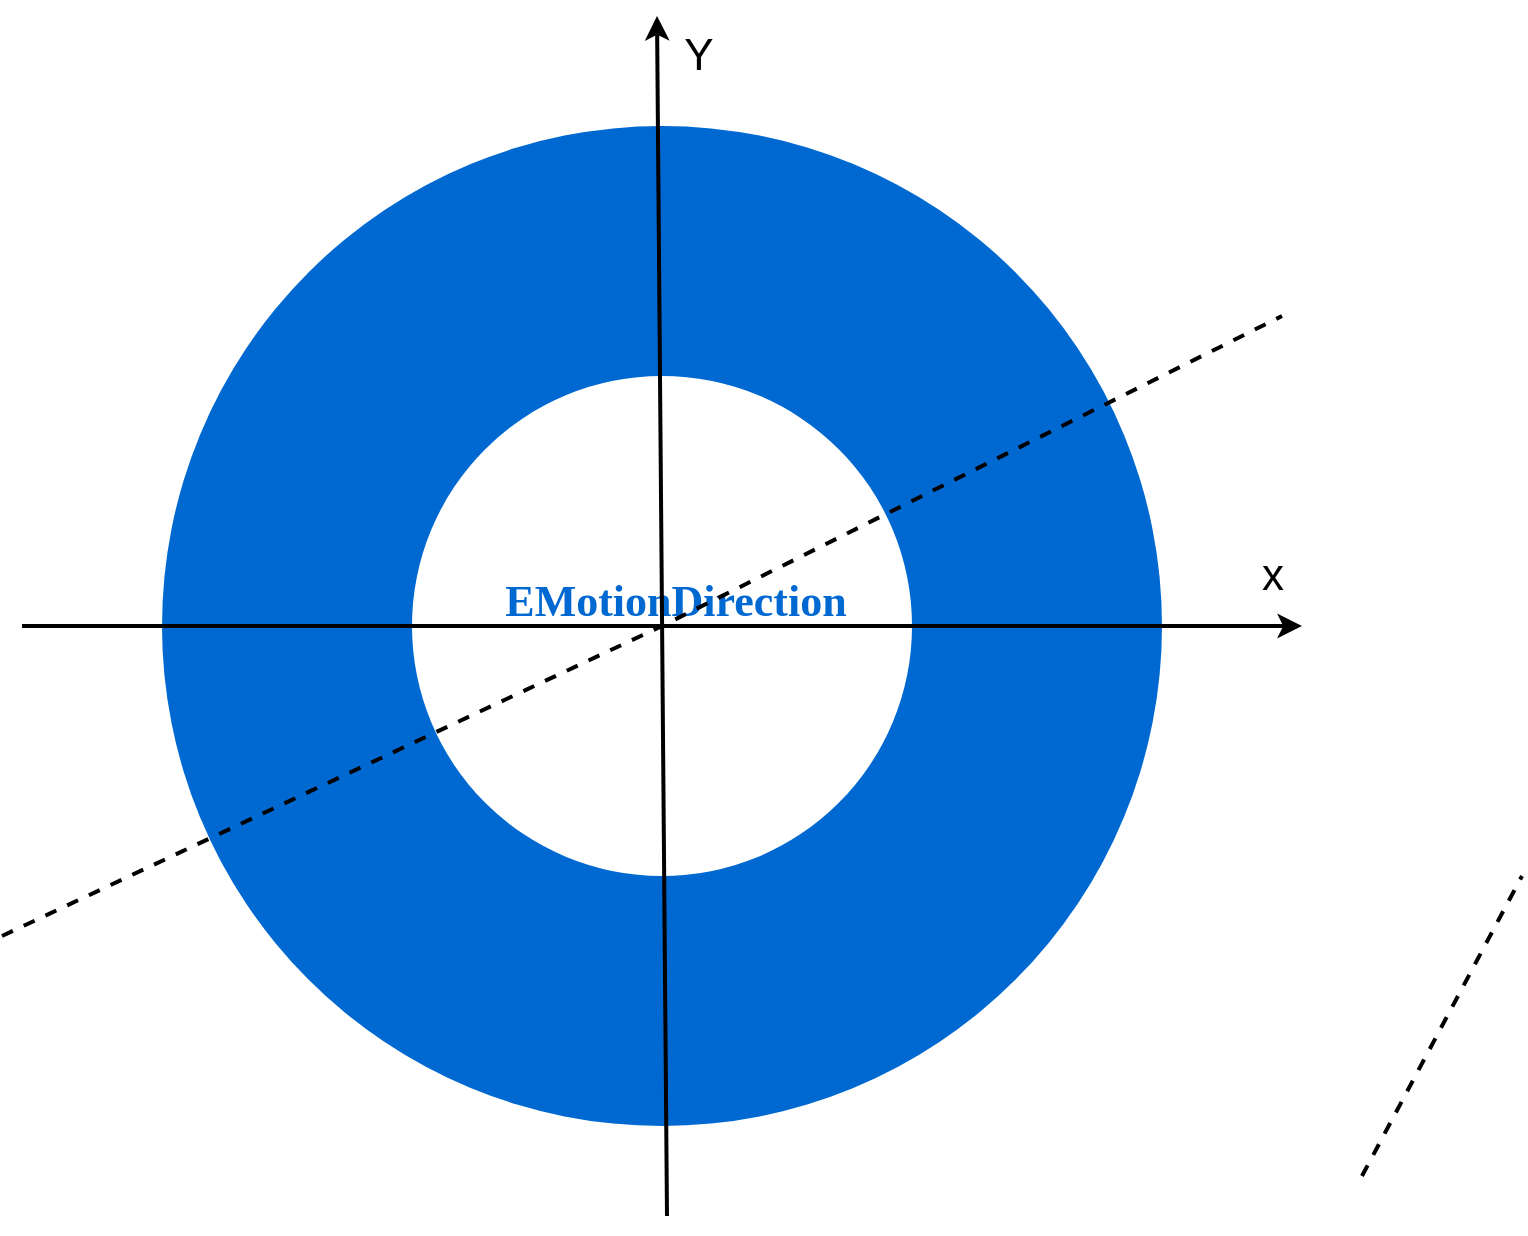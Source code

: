 <mxfile version="20.8.20" type="github">
  <diagram name="Page-1" id="3e8102d1-ef87-2e61-34e1-82d9a586fe2e">
    <mxGraphModel dx="1232" dy="1106" grid="1" gridSize="10" guides="1" tooltips="1" connect="1" arrows="1" fold="1" page="1" pageScale="1" pageWidth="1100" pageHeight="850" background="none" math="0" shadow="0">
      <root>
        <mxCell id="0" />
        <mxCell id="1" parent="0" />
        <mxCell id="70666756c84bb93c-1" value="" style="ellipse;whiteSpace=wrap;html=1;rounded=0;shadow=0;comic=0;strokeWidth=1;fontFamily=Verdana;fontSize=14;strokeColor=none;fillColor=#0069D1;" parent="1" vertex="1">
          <mxGeometry x="280" y="145" width="500" height="500" as="geometry" />
        </mxCell>
        <mxCell id="70666756c84bb93c-2" value="EMotionDirection" style="ellipse;whiteSpace=wrap;html=1;rounded=0;shadow=0;comic=0;strokeWidth=1;fontFamily=Verdana;fontSize=22;strokeColor=none;fillColor=#ffffff;fontColor=#0069D1;fontStyle=1;verticalAlign=middle;labelBackgroundColor=none;spacingBottom=24;spacingRight=-14;" parent="1" vertex="1">
          <mxGeometry x="405" y="270" width="250" height="250" as="geometry" />
        </mxCell>
        <mxCell id="_kV6WizKQQ6WAu_UwO6W-6" value="&lt;br&gt;" style="endArrow=classic;html=1;rounded=0;strokeWidth=2;" edge="1" parent="1">
          <mxGeometry width="50" height="50" relative="1" as="geometry">
            <mxPoint x="210" y="395" as="sourcePoint" />
            <mxPoint x="850" y="395" as="targetPoint" />
          </mxGeometry>
        </mxCell>
        <mxCell id="_kV6WizKQQ6WAu_UwO6W-8" value="x" style="edgeLabel;html=1;align=center;verticalAlign=middle;resizable=0;points=[];fontSize=22;" vertex="1" connectable="0" parent="_kV6WizKQQ6WAu_UwO6W-6">
          <mxGeometry x="0.941" y="-1" relative="1" as="geometry">
            <mxPoint x="4" y="-26" as="offset" />
          </mxGeometry>
        </mxCell>
        <mxCell id="_kV6WizKQQ6WAu_UwO6W-7" value="" style="endArrow=classic;html=1;rounded=0;strokeWidth=2;fontSize=12;" edge="1" parent="1">
          <mxGeometry width="50" height="50" relative="1" as="geometry">
            <mxPoint x="532.5" y="690" as="sourcePoint" />
            <mxPoint x="527.5" y="90" as="targetPoint" />
          </mxGeometry>
        </mxCell>
        <mxCell id="_kV6WizKQQ6WAu_UwO6W-10" value="Y" style="edgeLabel;html=1;align=center;verticalAlign=middle;resizable=0;points=[];fontSize=22;fontStyle=0" vertex="1" connectable="0" parent="_kV6WizKQQ6WAu_UwO6W-7">
          <mxGeometry x="0.967" y="-2" relative="1" as="geometry">
            <mxPoint x="18" y="10" as="offset" />
          </mxGeometry>
        </mxCell>
        <mxCell id="_kV6WizKQQ6WAu_UwO6W-12" value="" style="endArrow=none;html=1;strokeWidth=2;rounded=0;fontSize=12;dashed=1;" edge="1" parent="1">
          <mxGeometry width="50" height="50" relative="1" as="geometry">
            <mxPoint x="200" y="550" as="sourcePoint" />
            <mxPoint x="840" y="240" as="targetPoint" />
            <Array as="points">
              <mxPoint x="530" y="395" />
            </Array>
          </mxGeometry>
        </mxCell>
        <mxCell id="_kV6WizKQQ6WAu_UwO6W-13" value="" style="endArrow=none;dashed=1;html=1;rounded=0;strokeWidth=2;fontSize=12;" edge="1" parent="1">
          <mxGeometry width="50" height="50" relative="1" as="geometry">
            <mxPoint x="880" y="670" as="sourcePoint" />
            <mxPoint x="960" y="520" as="targetPoint" />
            <Array as="points" />
          </mxGeometry>
        </mxCell>
      </root>
    </mxGraphModel>
  </diagram>
</mxfile>
